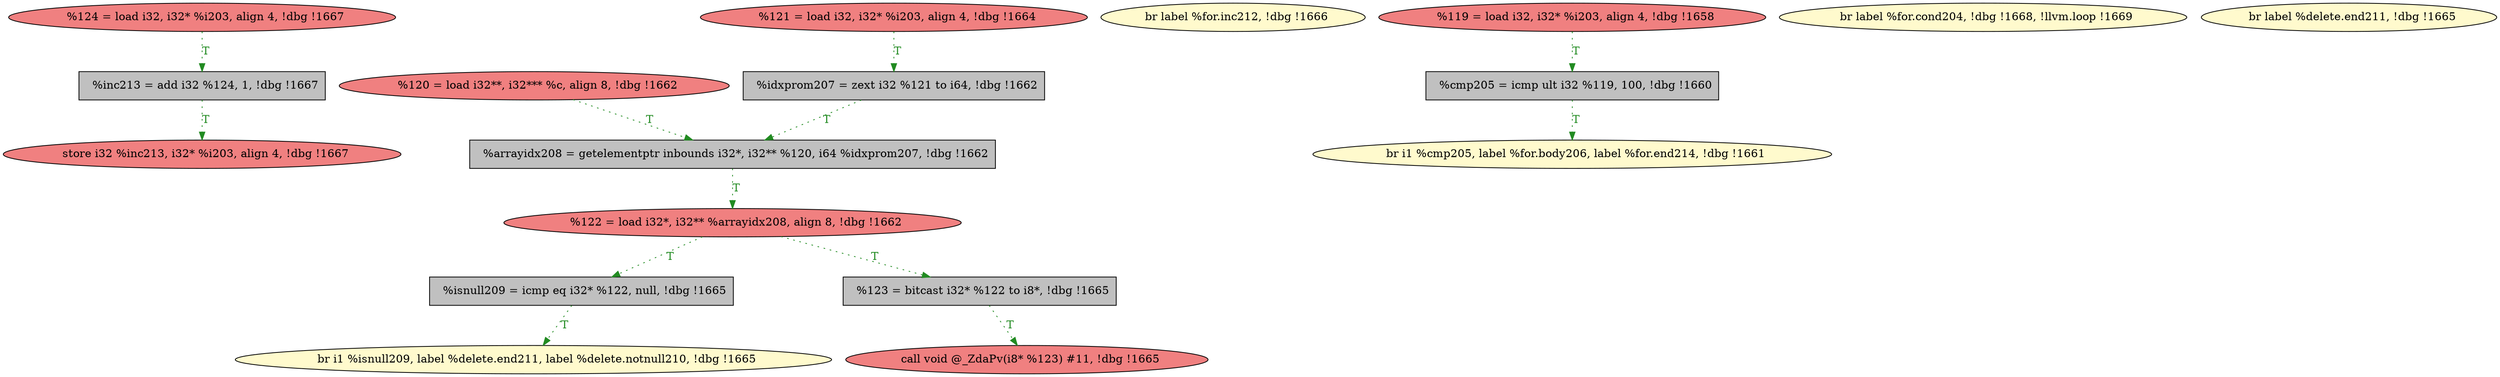 
digraph G {


node6252 [fillcolor=grey,label="  %inc213 = add i32 %124, 1, !dbg !1667",shape=rectangle,style=filled ]
node6238 [fillcolor=lightcoral,label="  %120 = load i32**, i32*** %c, align 8, !dbg !1662",shape=ellipse,style=filled ]
node6251 [fillcolor=lemonchiffon,label="  br label %for.inc212, !dbg !1666",shape=ellipse,style=filled ]
node6240 [fillcolor=lightcoral,label="  %119 = load i32, i32* %i203, align 4, !dbg !1658",shape=ellipse,style=filled ]
node6247 [fillcolor=lemonchiffon,label="  br label %for.cond204, !dbg !1668, !llvm.loop !1669",shape=ellipse,style=filled ]
node6250 [fillcolor=lightcoral,label="  %124 = load i32, i32* %i203, align 4, !dbg !1667",shape=ellipse,style=filled ]
node6239 [fillcolor=lemonchiffon,label="  br i1 %cmp205, label %for.body206, label %for.end214, !dbg !1661",shape=ellipse,style=filled ]
node6246 [fillcolor=lightcoral,label="  call void @_ZdaPv(i8* %123) #11, !dbg !1665",shape=ellipse,style=filled ]
node6236 [fillcolor=grey,label="  %idxprom207 = zext i32 %121 to i64, !dbg !1662",shape=rectangle,style=filled ]
node6242 [fillcolor=grey,label="  %cmp205 = icmp ult i32 %119, 100, !dbg !1660",shape=rectangle,style=filled ]
node6237 [fillcolor=lemonchiffon,label="  br label %delete.end211, !dbg !1665",shape=ellipse,style=filled ]
node6243 [fillcolor=lemonchiffon,label="  br i1 %isnull209, label %delete.end211, label %delete.notnull210, !dbg !1665",shape=ellipse,style=filled ]
node6235 [fillcolor=lightcoral,label="  store i32 %inc213, i32* %i203, align 4, !dbg !1667",shape=ellipse,style=filled ]
node6244 [fillcolor=grey,label="  %arrayidx208 = getelementptr inbounds i32*, i32** %120, i64 %idxprom207, !dbg !1662",shape=rectangle,style=filled ]
node6245 [fillcolor=grey,label="  %isnull209 = icmp eq i32* %122, null, !dbg !1665",shape=rectangle,style=filled ]
node6241 [fillcolor=lightcoral,label="  %122 = load i32*, i32** %arrayidx208, align 8, !dbg !1662",shape=ellipse,style=filled ]
node6248 [fillcolor=grey,label="  %123 = bitcast i32* %122 to i8*, !dbg !1665",shape=rectangle,style=filled ]
node6249 [fillcolor=lightcoral,label="  %121 = load i32, i32* %i203, align 4, !dbg !1664",shape=ellipse,style=filled ]

node6242->node6239 [style=dotted,color=forestgreen,label="T",fontcolor=forestgreen ]
node6241->node6245 [style=dotted,color=forestgreen,label="T",fontcolor=forestgreen ]
node6241->node6248 [style=dotted,color=forestgreen,label="T",fontcolor=forestgreen ]
node6240->node6242 [style=dotted,color=forestgreen,label="T",fontcolor=forestgreen ]
node6238->node6244 [style=dotted,color=forestgreen,label="T",fontcolor=forestgreen ]
node6250->node6252 [style=dotted,color=forestgreen,label="T",fontcolor=forestgreen ]
node6248->node6246 [style=dotted,color=forestgreen,label="T",fontcolor=forestgreen ]
node6252->node6235 [style=dotted,color=forestgreen,label="T",fontcolor=forestgreen ]
node6249->node6236 [style=dotted,color=forestgreen,label="T",fontcolor=forestgreen ]
node6245->node6243 [style=dotted,color=forestgreen,label="T",fontcolor=forestgreen ]
node6236->node6244 [style=dotted,color=forestgreen,label="T",fontcolor=forestgreen ]
node6244->node6241 [style=dotted,color=forestgreen,label="T",fontcolor=forestgreen ]


}
